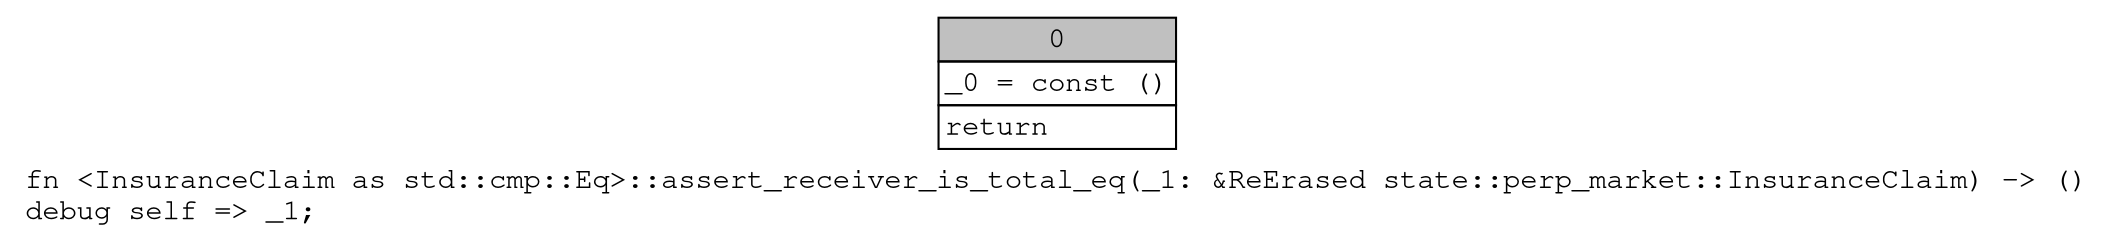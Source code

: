digraph Mir_0_17355 {
    graph [fontname="Courier, monospace"];
    node [fontname="Courier, monospace"];
    edge [fontname="Courier, monospace"];
    label=<fn &lt;InsuranceClaim as std::cmp::Eq&gt;::assert_receiver_is_total_eq(_1: &amp;ReErased state::perp_market::InsuranceClaim) -&gt; ()<br align="left"/>debug self =&gt; _1;<br align="left"/>>;
    bb0__0_17355 [shape="none", label=<<table border="0" cellborder="1" cellspacing="0"><tr><td bgcolor="gray" align="center" colspan="1">0</td></tr><tr><td align="left" balign="left">_0 = const ()<br/></td></tr><tr><td align="left">return</td></tr></table>>];
}
